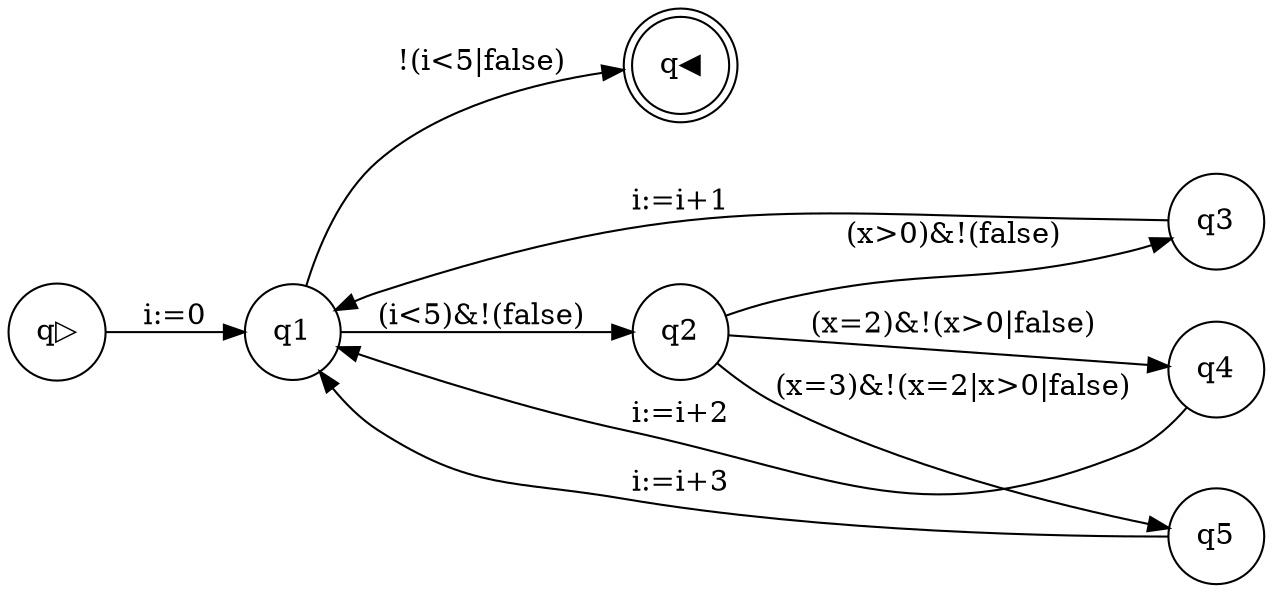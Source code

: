 digraph program_graph {rankdir=LR; 
node [shape = circle]; q▷; 
node [shape = doublecircle]; q◀; 
node [shape = circle]
q▷ -> q1[label = "i:=0"];
q1 -> q2[label = "(i<5)&!(false)"];
q2 -> q3[label = "(x>0)&!(false)"];
q3 -> q1[label = "i:=i+1"];
q2 -> q4[label = "(x=2)&!(x>0|false)"];
q4 -> q1[label = "i:=i+2"];
q2 -> q5[label = "(x=3)&!(x=2|x>0|false)"];
q5 -> q1[label = "i:=i+3"];
q1 -> q◀[label = "!(i<5|false)"];
}
